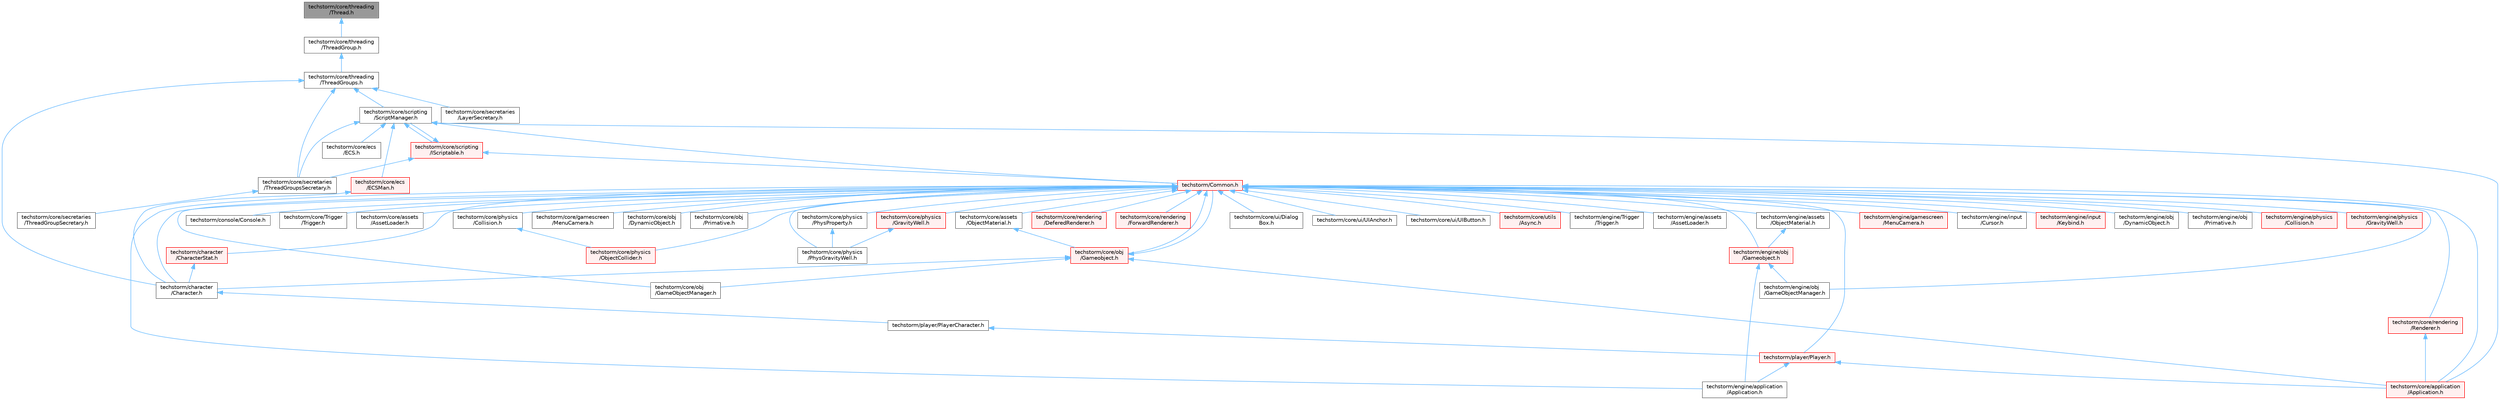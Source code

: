 digraph "techstorm/core/threading/Thread.h"
{
 // LATEX_PDF_SIZE
  bgcolor="transparent";
  edge [fontname=Helvetica,fontsize=10,labelfontname=Helvetica,labelfontsize=10];
  node [fontname=Helvetica,fontsize=10,shape=box,height=0.2,width=0.4];
  Node1 [id="Node000001",label="techstorm/core/threading\l/Thread.h",height=0.2,width=0.4,color="gray40", fillcolor="grey60", style="filled", fontcolor="black",tooltip=" "];
  Node1 -> Node2 [id="edge1_Node000001_Node000002",dir="back",color="steelblue1",style="solid",tooltip=" "];
  Node2 [id="Node000002",label="techstorm/core/threading\l/ThreadGroup.h",height=0.2,width=0.4,color="grey40", fillcolor="white", style="filled",URL="$core_2threading_2_thread_group_8h.html",tooltip=" "];
  Node2 -> Node3 [id="edge2_Node000002_Node000003",dir="back",color="steelblue1",style="solid",tooltip=" "];
  Node3 [id="Node000003",label="techstorm/core/threading\l/ThreadGroups.h",height=0.2,width=0.4,color="grey40", fillcolor="white", style="filled",URL="$core_2threading_2_thread_groups_8h.html",tooltip=" "];
  Node3 -> Node4 [id="edge3_Node000003_Node000004",dir="back",color="steelblue1",style="solid",tooltip=" "];
  Node4 [id="Node000004",label="techstorm/character\l/Character.h",height=0.2,width=0.4,color="grey40", fillcolor="white", style="filled",URL="$_character_8h.html",tooltip=" "];
  Node4 -> Node5 [id="edge4_Node000004_Node000005",dir="back",color="steelblue1",style="solid",tooltip=" "];
  Node5 [id="Node000005",label="techstorm/player/PlayerCharacter.h",height=0.2,width=0.4,color="grey40", fillcolor="white", style="filled",URL="$_player_character_8h.html",tooltip=" "];
  Node5 -> Node6 [id="edge5_Node000005_Node000006",dir="back",color="steelblue1",style="solid",tooltip=" "];
  Node6 [id="Node000006",label="techstorm/player/Player.h",height=0.2,width=0.4,color="red", fillcolor="#FFF0F0", style="filled",URL="$_player_8h.html",tooltip=" "];
  Node6 -> Node7 [id="edge6_Node000006_Node000007",dir="back",color="steelblue1",style="solid",tooltip=" "];
  Node7 [id="Node000007",label="techstorm/core/application\l/Application.h",height=0.2,width=0.4,color="red", fillcolor="#FFF0F0", style="filled",URL="$core_2application_2_application_8h.html",tooltip=" "];
  Node6 -> Node57 [id="edge7_Node000006_Node000057",dir="back",color="steelblue1",style="solid",tooltip=" "];
  Node57 [id="Node000057",label="techstorm/engine/application\l/Application.h",height=0.2,width=0.4,color="grey40", fillcolor="white", style="filled",URL="$engine_2application_2_application_8h.html",tooltip=" "];
  Node3 -> Node126 [id="edge8_Node000003_Node000126",dir="back",color="steelblue1",style="solid",tooltip=" "];
  Node126 [id="Node000126",label="techstorm/core/scripting\l/ScriptManager.h",height=0.2,width=0.4,color="grey40", fillcolor="white", style="filled",URL="$core_2scripting_2_script_manager_8h.html",tooltip=" "];
  Node126 -> Node9 [id="edge9_Node000126_Node000009",dir="back",color="steelblue1",style="solid",tooltip=" "];
  Node9 [id="Node000009",label="techstorm/Common.h",height=0.2,width=0.4,color="red", fillcolor="#FFF0F0", style="filled",URL="$_common_8h.html",tooltip=" "];
  Node9 -> Node4 [id="edge10_Node000009_Node000004",dir="back",color="steelblue1",style="solid",tooltip=" "];
  Node9 -> Node10 [id="edge11_Node000009_Node000010",dir="back",color="steelblue1",style="solid",tooltip=" "];
  Node10 [id="Node000010",label="techstorm/character\l/CharacterStat.h",height=0.2,width=0.4,color="red", fillcolor="#FFF0F0", style="filled",URL="$_character_stat_8h.html",tooltip=" "];
  Node10 -> Node4 [id="edge12_Node000010_Node000004",dir="back",color="steelblue1",style="solid",tooltip=" "];
  Node9 -> Node13 [id="edge13_Node000009_Node000013",dir="back",color="steelblue1",style="solid",tooltip=" "];
  Node13 [id="Node000013",label="techstorm/console/Console.h",height=0.2,width=0.4,color="grey40", fillcolor="white", style="filled",URL="$_console_8h.html",tooltip=" "];
  Node9 -> Node14 [id="edge14_Node000009_Node000014",dir="back",color="steelblue1",style="solid",tooltip=" "];
  Node14 [id="Node000014",label="techstorm/core/Trigger\l/Trigger.h",height=0.2,width=0.4,color="grey40", fillcolor="white", style="filled",URL="$core_2_trigger_2_trigger_8h.html",tooltip=" "];
  Node9 -> Node7 [id="edge15_Node000009_Node000007",dir="back",color="steelblue1",style="solid",tooltip=" "];
  Node9 -> Node15 [id="edge16_Node000009_Node000015",dir="back",color="steelblue1",style="solid",tooltip=" "];
  Node15 [id="Node000015",label="techstorm/core/assets\l/AssetLoader.h",height=0.2,width=0.4,color="grey40", fillcolor="white", style="filled",URL="$core_2assets_2_asset_loader_8h.html",tooltip=" "];
  Node9 -> Node16 [id="edge17_Node000009_Node000016",dir="back",color="steelblue1",style="solid",tooltip=" "];
  Node16 [id="Node000016",label="techstorm/core/assets\l/ObjectMaterial.h",height=0.2,width=0.4,color="grey40", fillcolor="white", style="filled",URL="$core_2assets_2_object_material_8h.html",tooltip=" "];
  Node16 -> Node17 [id="edge18_Node000016_Node000017",dir="back",color="steelblue1",style="solid",tooltip=" "];
  Node17 [id="Node000017",label="techstorm/core/obj\l/Gameobject.h",height=0.2,width=0.4,color="red", fillcolor="#FFF0F0", style="filled",URL="$core_2obj_2_gameobject_8h.html",tooltip=" "];
  Node17 -> Node9 [id="edge19_Node000017_Node000009",dir="back",color="steelblue1",style="solid",tooltip=" "];
  Node17 -> Node4 [id="edge20_Node000017_Node000004",dir="back",color="steelblue1",style="solid",tooltip=" "];
  Node17 -> Node7 [id="edge21_Node000017_Node000007",dir="back",color="steelblue1",style="solid",tooltip=" "];
  Node17 -> Node25 [id="edge22_Node000017_Node000025",dir="back",color="steelblue1",style="solid",tooltip=" "];
  Node25 [id="Node000025",label="techstorm/core/obj\l/GameObjectManager.h",height=0.2,width=0.4,color="grey40", fillcolor="white", style="filled",URL="$core_2obj_2_game_object_manager_8h.html",tooltip=" "];
  Node9 -> Node37 [id="edge23_Node000009_Node000037",dir="back",color="steelblue1",style="solid",tooltip=" "];
  Node37 [id="Node000037",label="techstorm/core/gamescreen\l/MenuCamera.h",height=0.2,width=0.4,color="grey40", fillcolor="white", style="filled",URL="$core_2gamescreen_2_menu_camera_8h.html",tooltip=" "];
  Node9 -> Node38 [id="edge24_Node000009_Node000038",dir="back",color="steelblue1",style="solid",tooltip=" "];
  Node38 [id="Node000038",label="techstorm/core/obj\l/DynamicObject.h",height=0.2,width=0.4,color="grey40", fillcolor="white", style="filled",URL="$core_2obj_2_dynamic_object_8h.html",tooltip=" "];
  Node9 -> Node25 [id="edge25_Node000009_Node000025",dir="back",color="steelblue1",style="solid",tooltip=" "];
  Node9 -> Node17 [id="edge26_Node000009_Node000017",dir="back",color="steelblue1",style="solid",tooltip=" "];
  Node9 -> Node39 [id="edge27_Node000009_Node000039",dir="back",color="steelblue1",style="solid",tooltip=" "];
  Node39 [id="Node000039",label="techstorm/core/obj\l/Primative.h",height=0.2,width=0.4,color="grey40", fillcolor="white", style="filled",URL="$core_2obj_2_primative_8h.html",tooltip=" "];
  Node9 -> Node40 [id="edge28_Node000009_Node000040",dir="back",color="steelblue1",style="solid",tooltip=" "];
  Node40 [id="Node000040",label="techstorm/core/physics\l/Collision.h",height=0.2,width=0.4,color="grey40", fillcolor="white", style="filled",URL="$core_2physics_2_collision_8h.html",tooltip=" "];
  Node40 -> Node41 [id="edge29_Node000040_Node000041",dir="back",color="steelblue1",style="solid",tooltip=" "];
  Node41 [id="Node000041",label="techstorm/core/physics\l/ObjectCollider.h",height=0.2,width=0.4,color="red", fillcolor="#FFF0F0", style="filled",URL="$core_2physics_2_object_collider_8h.html",tooltip=" "];
  Node9 -> Node43 [id="edge30_Node000009_Node000043",dir="back",color="steelblue1",style="solid",tooltip=" "];
  Node43 [id="Node000043",label="techstorm/core/physics\l/GravityWell.h",height=0.2,width=0.4,color="red", fillcolor="#FFF0F0", style="filled",URL="$core_2physics_2_gravity_well_8h.html",tooltip=" "];
  Node43 -> Node45 [id="edge31_Node000043_Node000045",dir="back",color="steelblue1",style="solid",tooltip=" "];
  Node45 [id="Node000045",label="techstorm/core/physics\l/PhysGravityWell.h",height=0.2,width=0.4,color="grey40", fillcolor="white", style="filled",URL="$core_2physics_2_phys_gravity_well_8h.html",tooltip=" "];
  Node9 -> Node41 [id="edge32_Node000009_Node000041",dir="back",color="steelblue1",style="solid",tooltip=" "];
  Node9 -> Node45 [id="edge33_Node000009_Node000045",dir="back",color="steelblue1",style="solid",tooltip=" "];
  Node9 -> Node46 [id="edge34_Node000009_Node000046",dir="back",color="steelblue1",style="solid",tooltip=" "];
  Node46 [id="Node000046",label="techstorm/core/physics\l/PhysProperty.h",height=0.2,width=0.4,color="grey40", fillcolor="white", style="filled",URL="$core_2physics_2_phys_property_8h.html",tooltip=" "];
  Node46 -> Node45 [id="edge35_Node000046_Node000045",dir="back",color="steelblue1",style="solid",tooltip=" "];
  Node9 -> Node47 [id="edge36_Node000009_Node000047",dir="back",color="steelblue1",style="solid",tooltip=" "];
  Node47 [id="Node000047",label="techstorm/core/rendering\l/DeferedRenderer.h",height=0.2,width=0.4,color="red", fillcolor="#FFF0F0", style="filled",URL="$core_2rendering_2_defered_renderer_8h.html",tooltip=" "];
  Node9 -> Node49 [id="edge37_Node000009_Node000049",dir="back",color="steelblue1",style="solid",tooltip=" "];
  Node49 [id="Node000049",label="techstorm/core/rendering\l/ForwardRenderer.h",height=0.2,width=0.4,color="red", fillcolor="#FFF0F0", style="filled",URL="$core_2rendering_2_forward_renderer_8h.html",tooltip=" "];
  Node9 -> Node50 [id="edge38_Node000009_Node000050",dir="back",color="steelblue1",style="solid",tooltip=" "];
  Node50 [id="Node000050",label="techstorm/core/rendering\l/Renderer.h",height=0.2,width=0.4,color="red", fillcolor="#FFF0F0", style="filled",URL="$core_2rendering_2_renderer_8h.html",tooltip=" "];
  Node50 -> Node7 [id="edge39_Node000050_Node000007",dir="back",color="steelblue1",style="solid",tooltip=" "];
  Node9 -> Node51 [id="edge40_Node000009_Node000051",dir="back",color="steelblue1",style="solid",tooltip=" "];
  Node51 [id="Node000051",label="techstorm/core/ui/Dialog\lBox.h",height=0.2,width=0.4,color="grey40", fillcolor="white", style="filled",URL="$core_2ui_2_dialog_box_8h.html",tooltip=" "];
  Node9 -> Node52 [id="edge41_Node000009_Node000052",dir="back",color="steelblue1",style="solid",tooltip=" "];
  Node52 [id="Node000052",label="techstorm/core/ui/UIAnchor.h",height=0.2,width=0.4,color="grey40", fillcolor="white", style="filled",URL="$core_2ui_2_u_i_anchor_8h.html",tooltip=" "];
  Node9 -> Node53 [id="edge42_Node000009_Node000053",dir="back",color="steelblue1",style="solid",tooltip=" "];
  Node53 [id="Node000053",label="techstorm/core/ui/UIButton.h",height=0.2,width=0.4,color="grey40", fillcolor="white", style="filled",URL="$core_2ui_2_u_i_button_8h.html",tooltip=" "];
  Node9 -> Node54 [id="edge43_Node000009_Node000054",dir="back",color="steelblue1",style="solid",tooltip=" "];
  Node54 [id="Node000054",label="techstorm/core/utils\l/Async.h",height=0.2,width=0.4,color="red", fillcolor="#FFF0F0", style="filled",URL="$core_2utils_2_async_8h.html",tooltip=" "];
  Node9 -> Node56 [id="edge44_Node000009_Node000056",dir="back",color="steelblue1",style="solid",tooltip=" "];
  Node56 [id="Node000056",label="techstorm/engine/Trigger\l/Trigger.h",height=0.2,width=0.4,color="grey40", fillcolor="white", style="filled",URL="$engine_2_trigger_2_trigger_8h.html",tooltip=" "];
  Node9 -> Node57 [id="edge45_Node000009_Node000057",dir="back",color="steelblue1",style="solid",tooltip=" "];
  Node9 -> Node58 [id="edge46_Node000009_Node000058",dir="back",color="steelblue1",style="solid",tooltip=" "];
  Node58 [id="Node000058",label="techstorm/engine/assets\l/AssetLoader.h",height=0.2,width=0.4,color="grey40", fillcolor="white", style="filled",URL="$engine_2assets_2_asset_loader_8h.html",tooltip=" "];
  Node9 -> Node59 [id="edge47_Node000009_Node000059",dir="back",color="steelblue1",style="solid",tooltip=" "];
  Node59 [id="Node000059",label="techstorm/engine/assets\l/ObjectMaterial.h",height=0.2,width=0.4,color="grey40", fillcolor="white", style="filled",URL="$engine_2assets_2_object_material_8h.html",tooltip=" "];
  Node59 -> Node60 [id="edge48_Node000059_Node000060",dir="back",color="steelblue1",style="solid",tooltip=" "];
  Node60 [id="Node000060",label="techstorm/engine/obj\l/Gameobject.h",height=0.2,width=0.4,color="red", fillcolor="#FFF0F0", style="filled",URL="$engine_2obj_2_gameobject_8h.html",tooltip=" "];
  Node60 -> Node57 [id="edge49_Node000060_Node000057",dir="back",color="steelblue1",style="solid",tooltip=" "];
  Node60 -> Node67 [id="edge50_Node000060_Node000067",dir="back",color="steelblue1",style="solid",tooltip=" "];
  Node67 [id="Node000067",label="techstorm/engine/obj\l/GameObjectManager.h",height=0.2,width=0.4,color="grey40", fillcolor="white", style="filled",URL="$engine_2obj_2_game_object_manager_8h.html",tooltip=" "];
  Node9 -> Node72 [id="edge51_Node000009_Node000072",dir="back",color="steelblue1",style="solid",tooltip=" "];
  Node72 [id="Node000072",label="techstorm/engine/gamescreen\l/MenuCamera.h",height=0.2,width=0.4,color="red", fillcolor="#FFF0F0", style="filled",URL="$engine_2gamescreen_2_menu_camera_8h.html",tooltip=" "];
  Node9 -> Node75 [id="edge52_Node000009_Node000075",dir="back",color="steelblue1",style="solid",tooltip=" "];
  Node75 [id="Node000075",label="techstorm/engine/input\l/Cursor.h",height=0.2,width=0.4,color="grey40", fillcolor="white", style="filled",URL="$engine_2input_2_cursor_8h.html",tooltip=" "];
  Node9 -> Node76 [id="edge53_Node000009_Node000076",dir="back",color="steelblue1",style="solid",tooltip=" "];
  Node76 [id="Node000076",label="techstorm/engine/input\l/Keybind.h",height=0.2,width=0.4,color="red", fillcolor="#FFF0F0", style="filled",URL="$engine_2input_2_keybind_8h.html",tooltip=" "];
  Node9 -> Node78 [id="edge54_Node000009_Node000078",dir="back",color="steelblue1",style="solid",tooltip=" "];
  Node78 [id="Node000078",label="techstorm/engine/obj\l/DynamicObject.h",height=0.2,width=0.4,color="grey40", fillcolor="white", style="filled",URL="$engine_2obj_2_dynamic_object_8h.html",tooltip=" "];
  Node9 -> Node67 [id="edge55_Node000009_Node000067",dir="back",color="steelblue1",style="solid",tooltip=" "];
  Node9 -> Node60 [id="edge56_Node000009_Node000060",dir="back",color="steelblue1",style="solid",tooltip=" "];
  Node9 -> Node79 [id="edge57_Node000009_Node000079",dir="back",color="steelblue1",style="solid",tooltip=" "];
  Node79 [id="Node000079",label="techstorm/engine/obj\l/Primative.h",height=0.2,width=0.4,color="grey40", fillcolor="white", style="filled",URL="$engine_2obj_2_primative_8h.html",tooltip=" "];
  Node9 -> Node80 [id="edge58_Node000009_Node000080",dir="back",color="steelblue1",style="solid",tooltip=" "];
  Node80 [id="Node000080",label="techstorm/engine/physics\l/Collision.h",height=0.2,width=0.4,color="red", fillcolor="#FFF0F0", style="filled",URL="$engine_2physics_2_collision_8h.html",tooltip=" "];
  Node9 -> Node83 [id="edge59_Node000009_Node000083",dir="back",color="steelblue1",style="solid",tooltip=" "];
  Node83 [id="Node000083",label="techstorm/engine/physics\l/GravityWell.h",height=0.2,width=0.4,color="red", fillcolor="#FFF0F0", style="filled",URL="$engine_2physics_2_gravity_well_8h.html",tooltip=" "];
  Node9 -> Node6 [id="edge60_Node000009_Node000006",dir="back",color="steelblue1",style="solid",tooltip=" "];
  Node126 -> Node7 [id="edge61_Node000126_Node000007",dir="back",color="steelblue1",style="solid",tooltip=" "];
  Node126 -> Node21 [id="edge62_Node000126_Node000021",dir="back",color="steelblue1",style="solid",tooltip=" "];
  Node21 [id="Node000021",label="techstorm/core/ecs\l/ECS.h",height=0.2,width=0.4,color="grey40", fillcolor="white", style="filled",URL="$core_2ecs_2_e_c_s_8h.html",tooltip=" "];
  Node126 -> Node22 [id="edge63_Node000126_Node000022",dir="back",color="steelblue1",style="solid",tooltip=" "];
  Node22 [id="Node000022",label="techstorm/core/ecs\l/ECSMan.h",height=0.2,width=0.4,color="red", fillcolor="#FFF0F0", style="filled",URL="$core_2ecs_2_e_c_s_man_8h.html",tooltip=" "];
  Node22 -> Node4 [id="edge64_Node000022_Node000004",dir="back",color="steelblue1",style="solid",tooltip=" "];
  Node126 -> Node127 [id="edge65_Node000126_Node000127",dir="back",color="steelblue1",style="solid",tooltip=" "];
  Node127 [id="Node000127",label="techstorm/core/scripting\l/IScriptable.h",height=0.2,width=0.4,color="red", fillcolor="#FFF0F0", style="filled",URL="$core_2scripting_2_i_scriptable_8h.html",tooltip=" "];
  Node127 -> Node9 [id="edge66_Node000127_Node000009",dir="back",color="steelblue1",style="solid",tooltip=" "];
  Node127 -> Node126 [id="edge67_Node000127_Node000126",dir="back",color="steelblue1",style="solid",tooltip=" "];
  Node127 -> Node128 [id="edge68_Node000127_Node000128",dir="back",color="steelblue1",style="solid",tooltip=" "];
  Node128 [id="Node000128",label="techstorm/core/secretaries\l/ThreadGroupsSecretary.h",height=0.2,width=0.4,color="grey40", fillcolor="white", style="filled",URL="$core_2secretaries_2_thread_groups_secretary_8h.html",tooltip=" "];
  Node128 -> Node129 [id="edge69_Node000128_Node000129",dir="back",color="steelblue1",style="solid",tooltip=" "];
  Node129 [id="Node000129",label="techstorm/core/secretaries\l/ThreadGroupSecretary.h",height=0.2,width=0.4,color="grey40", fillcolor="white", style="filled",URL="$core_2secretaries_2_thread_group_secretary_8h.html",tooltip=" "];
  Node126 -> Node128 [id="edge70_Node000126_Node000128",dir="back",color="steelblue1",style="solid",tooltip=" "];
  Node3 -> Node140 [id="edge71_Node000003_Node000140",dir="back",color="steelblue1",style="solid",tooltip=" "];
  Node140 [id="Node000140",label="techstorm/core/secretaries\l/LayerSecretary.h",height=0.2,width=0.4,color="grey40", fillcolor="white", style="filled",URL="$core_2secretaries_2_layer_secretary_8h.html",tooltip=" "];
  Node3 -> Node128 [id="edge72_Node000003_Node000128",dir="back",color="steelblue1",style="solid",tooltip=" "];
}
